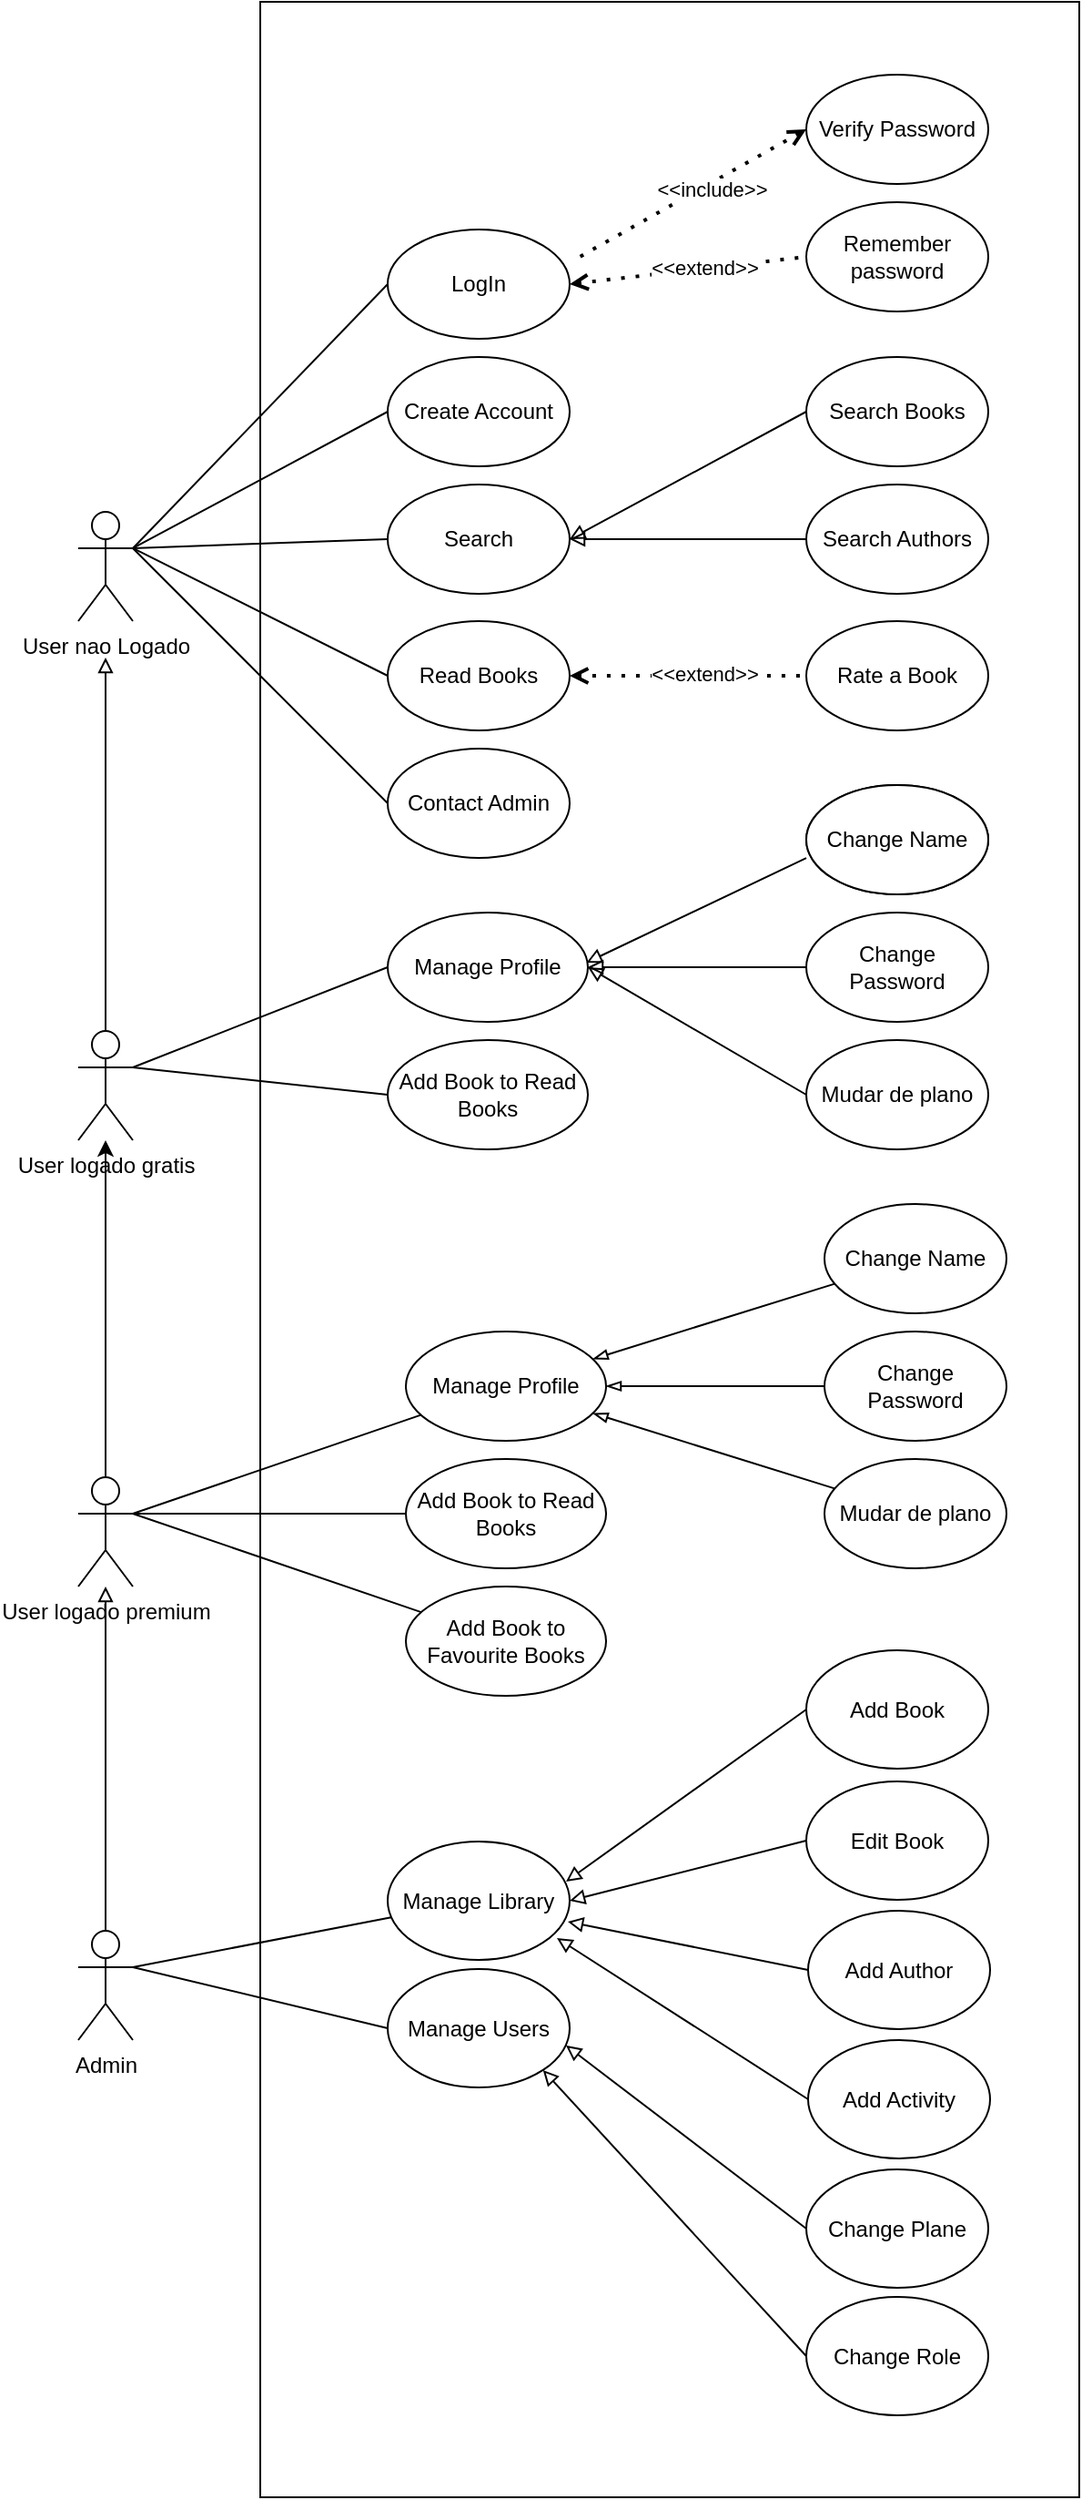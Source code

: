 <mxfile version="24.7.8">
  <diagram id="omykVcvxj6wv1aCUTrzD" name="Page-1">
    <mxGraphModel dx="1687" dy="984" grid="1" gridSize="10" guides="1" tooltips="1" connect="1" arrows="1" fold="1" page="1" pageScale="1" pageWidth="827" pageHeight="1169" background="none" math="0" shadow="0">
      <root>
        <mxCell id="0" />
        <mxCell id="1" parent="0" />
        <mxCell id="4zQCeFJQ16PvbZqgH5AZ-41" value="" style="rounded=0;whiteSpace=wrap;html=1;direction=south;" parent="1" vertex="1">
          <mxGeometry x="250" y="20" width="450" height="1370" as="geometry" />
        </mxCell>
        <mxCell id="Oudkh36TndCfi8sOj_yF-1" value="User nao Logado" style="shape=umlActor;verticalLabelPosition=bottom;verticalAlign=top;html=1;outlineConnect=0;" parent="1" vertex="1">
          <mxGeometry x="150" y="300" width="30" height="60" as="geometry" />
        </mxCell>
        <mxCell id="4zQCeFJQ16PvbZqgH5AZ-14" style="edgeStyle=orthogonalEdgeStyle;rounded=0;orthogonalLoop=1;jettySize=auto;html=1;endArrow=block;endFill=0;" parent="1" source="Oudkh36TndCfi8sOj_yF-2" edge="1">
          <mxGeometry relative="1" as="geometry">
            <mxPoint x="165" y="380" as="targetPoint" />
          </mxGeometry>
        </mxCell>
        <mxCell id="Oudkh36TndCfi8sOj_yF-2" value="User logado gratis" style="shape=umlActor;verticalLabelPosition=bottom;verticalAlign=top;html=1;outlineConnect=0;" parent="1" vertex="1">
          <mxGeometry x="150" y="585" width="30" height="60" as="geometry" />
        </mxCell>
        <mxCell id="4zQCeFJQ16PvbZqgH5AZ-23" style="edgeStyle=orthogonalEdgeStyle;rounded=0;orthogonalLoop=1;jettySize=auto;html=1;endArrow=block;endFill=0;" parent="1" source="Oudkh36TndCfi8sOj_yF-3" edge="1">
          <mxGeometry relative="1" as="geometry">
            <mxPoint x="165" y="890" as="targetPoint" />
          </mxGeometry>
        </mxCell>
        <mxCell id="Oudkh36TndCfi8sOj_yF-3" value="Admin" style="shape=umlActor;verticalLabelPosition=bottom;verticalAlign=top;html=1;outlineConnect=0;" parent="1" vertex="1">
          <mxGeometry x="150" y="1079" width="30" height="60" as="geometry" />
        </mxCell>
        <mxCell id="Oudkh36TndCfi8sOj_yF-4" value="" style="endArrow=none;html=1;exitX=1;exitY=0.333;exitDx=0;exitDy=0;exitPerimeter=0;entryX=0;entryY=0.5;entryDx=0;entryDy=0;" parent="1" source="Oudkh36TndCfi8sOj_yF-1" target="Oudkh36TndCfi8sOj_yF-9" edge="1">
          <mxGeometry width="50" height="50" relative="1" as="geometry">
            <mxPoint x="500" y="640" as="sourcePoint" />
            <mxPoint x="330" y="410" as="targetPoint" />
          </mxGeometry>
        </mxCell>
        <mxCell id="Oudkh36TndCfi8sOj_yF-5" value="" style="endArrow=none;html=1;entryX=0;entryY=0.5;entryDx=0;entryDy=0;exitX=1;exitY=0.333;exitDx=0;exitDy=0;exitPerimeter=0;" parent="1" source="Oudkh36TndCfi8sOj_yF-1" target="Oudkh36TndCfi8sOj_yF-10" edge="1">
          <mxGeometry width="50" height="50" relative="1" as="geometry">
            <mxPoint x="180" y="340" as="sourcePoint" />
            <mxPoint x="320" y="369.5" as="targetPoint" />
          </mxGeometry>
        </mxCell>
        <mxCell id="Oudkh36TndCfi8sOj_yF-6" value="" style="endArrow=none;html=1;exitX=1;exitY=0.333;exitDx=0;exitDy=0;exitPerimeter=0;entryX=0;entryY=0.5;entryDx=0;entryDy=0;" parent="1" source="Oudkh36TndCfi8sOj_yF-1" target="Oudkh36TndCfi8sOj_yF-11" edge="1">
          <mxGeometry width="50" height="50" relative="1" as="geometry">
            <mxPoint x="500" y="640" as="sourcePoint" />
            <mxPoint x="330" y="530" as="targetPoint" />
          </mxGeometry>
        </mxCell>
        <mxCell id="Oudkh36TndCfi8sOj_yF-9" value="LogIn" style="ellipse;whiteSpace=wrap;html=1;" parent="1" vertex="1">
          <mxGeometry x="320" y="145" width="100" height="60" as="geometry" />
        </mxCell>
        <mxCell id="Oudkh36TndCfi8sOj_yF-10" value="Create Account" style="ellipse;whiteSpace=wrap;html=1;" parent="1" vertex="1">
          <mxGeometry x="320" y="215" width="100" height="60" as="geometry" />
        </mxCell>
        <mxCell id="Oudkh36TndCfi8sOj_yF-11" value="Search" style="ellipse;whiteSpace=wrap;html=1;" parent="1" vertex="1">
          <mxGeometry x="320" y="285" width="100" height="60" as="geometry" />
        </mxCell>
        <mxCell id="4zQCeFJQ16PvbZqgH5AZ-3" value="" style="endArrow=none;dashed=1;html=1;dashPattern=1 3;strokeWidth=2;exitX=0;exitY=0.5;exitDx=0;exitDy=0;entryX=1.02;entryY=0.283;entryDx=0;entryDy=0;startArrow=open;startFill=0;entryPerimeter=0;" parent="1" source="4zQCeFJQ16PvbZqgH5AZ-4" target="Oudkh36TndCfi8sOj_yF-9" edge="1">
          <mxGeometry width="50" height="50" relative="1" as="geometry">
            <mxPoint x="470" y="350" as="sourcePoint" />
            <mxPoint x="340" y="700" as="targetPoint" />
          </mxGeometry>
        </mxCell>
        <mxCell id="4zQCeFJQ16PvbZqgH5AZ-8" value="&amp;lt;&amp;lt;include&amp;gt;&amp;gt;" style="edgeLabel;html=1;align=center;verticalAlign=middle;resizable=0;points=[];" parent="4zQCeFJQ16PvbZqgH5AZ-3" vertex="1" connectable="0">
          <mxGeometry x="-0.163" y="3" relative="1" as="geometry">
            <mxPoint as="offset" />
          </mxGeometry>
        </mxCell>
        <mxCell id="4zQCeFJQ16PvbZqgH5AZ-4" value="Verify Password" style="ellipse;whiteSpace=wrap;html=1;" parent="1" vertex="1">
          <mxGeometry x="550" y="60" width="100" height="60" as="geometry" />
        </mxCell>
        <mxCell id="4zQCeFJQ16PvbZqgH5AZ-5" value="Remember password" style="ellipse;whiteSpace=wrap;html=1;" parent="1" vertex="1">
          <mxGeometry x="550" y="130" width="100" height="60" as="geometry" />
        </mxCell>
        <mxCell id="4zQCeFJQ16PvbZqgH5AZ-6" value="" style="endArrow=none;dashed=1;html=1;dashPattern=1 3;strokeWidth=2;exitX=1;exitY=0.5;exitDx=0;exitDy=0;entryX=0;entryY=0.5;entryDx=0;entryDy=0;startArrow=open;startFill=0;" parent="1" source="Oudkh36TndCfi8sOj_yF-9" target="4zQCeFJQ16PvbZqgH5AZ-5" edge="1">
          <mxGeometry width="50" height="50" relative="1" as="geometry">
            <mxPoint x="470" y="596.98" as="sourcePoint" />
            <mxPoint x="528" y="530" as="targetPoint" />
          </mxGeometry>
        </mxCell>
        <mxCell id="4zQCeFJQ16PvbZqgH5AZ-7" value="&amp;lt;&amp;lt;extend&amp;gt;&amp;gt;" style="edgeLabel;html=1;align=center;verticalAlign=middle;resizable=0;points=[];" parent="4zQCeFJQ16PvbZqgH5AZ-6" vertex="1" connectable="0">
          <mxGeometry x="0.135" y="1" relative="1" as="geometry">
            <mxPoint as="offset" />
          </mxGeometry>
        </mxCell>
        <mxCell id="4zQCeFJQ16PvbZqgH5AZ-9" value="Read Books" style="ellipse;whiteSpace=wrap;html=1;" parent="1" vertex="1">
          <mxGeometry x="320" y="360" width="100" height="60" as="geometry" />
        </mxCell>
        <mxCell id="4zQCeFJQ16PvbZqgH5AZ-10" value="" style="endArrow=none;html=1;exitX=1;exitY=0.333;exitDx=0;exitDy=0;exitPerimeter=0;entryX=0;entryY=0.5;entryDx=0;entryDy=0;" parent="1" source="Oudkh36TndCfi8sOj_yF-1" target="4zQCeFJQ16PvbZqgH5AZ-9" edge="1">
          <mxGeometry width="50" height="50" relative="1" as="geometry">
            <mxPoint x="180" y="470" as="sourcePoint" />
            <mxPoint x="320" y="420" as="targetPoint" />
          </mxGeometry>
        </mxCell>
        <mxCell id="4zQCeFJQ16PvbZqgH5AZ-11" value="Add Book to Read Books" style="ellipse;whiteSpace=wrap;html=1;" parent="1" vertex="1">
          <mxGeometry x="320" y="590" width="110" height="60" as="geometry" />
        </mxCell>
        <mxCell id="4zQCeFJQ16PvbZqgH5AZ-12" value="" style="endArrow=none;html=1;exitX=1;exitY=0.333;exitDx=0;exitDy=0;exitPerimeter=0;entryX=0;entryY=0.5;entryDx=0;entryDy=0;" parent="1" source="Oudkh36TndCfi8sOj_yF-2" target="4zQCeFJQ16PvbZqgH5AZ-11" edge="1">
          <mxGeometry width="50" height="50" relative="1" as="geometry">
            <mxPoint x="230" y="600" as="sourcePoint" />
            <mxPoint x="370" y="620" as="targetPoint" />
          </mxGeometry>
        </mxCell>
        <mxCell id="4zQCeFJQ16PvbZqgH5AZ-15" value="Manage Profile" style="ellipse;whiteSpace=wrap;html=1;" parent="1" vertex="1">
          <mxGeometry x="320" y="520" width="110" height="60" as="geometry" />
        </mxCell>
        <mxCell id="4zQCeFJQ16PvbZqgH5AZ-16" value="" style="endArrow=none;html=1;exitX=1;exitY=0.333;exitDx=0;exitDy=0;exitPerimeter=0;entryX=0;entryY=0.5;entryDx=0;entryDy=0;" parent="1" source="Oudkh36TndCfi8sOj_yF-2" target="4zQCeFJQ16PvbZqgH5AZ-15" edge="1">
          <mxGeometry width="50" height="50" relative="1" as="geometry">
            <mxPoint x="180" y="690" as="sourcePoint" />
            <mxPoint x="320" y="690" as="targetPoint" />
          </mxGeometry>
        </mxCell>
        <mxCell id="4zQCeFJQ16PvbZqgH5AZ-17" value="Alterar Nome" style="ellipse;whiteSpace=wrap;html=1;" parent="1" vertex="1">
          <mxGeometry x="550" y="450" width="100" height="60" as="geometry" />
        </mxCell>
        <mxCell id="4zQCeFJQ16PvbZqgH5AZ-18" value="Change Password" style="ellipse;whiteSpace=wrap;html=1;" parent="1" vertex="1">
          <mxGeometry x="550" y="520" width="100" height="60" as="geometry" />
        </mxCell>
        <mxCell id="4zQCeFJQ16PvbZqgH5AZ-19" value="Mudar de plano" style="ellipse;whiteSpace=wrap;html=1;" parent="1" vertex="1">
          <mxGeometry x="550" y="590" width="100" height="60" as="geometry" />
        </mxCell>
        <mxCell id="4zQCeFJQ16PvbZqgH5AZ-20" value="" style="endArrow=block;html=1;entryX=0.993;entryY=0.458;entryDx=0;entryDy=0;entryPerimeter=0;exitX=0;exitY=0.667;exitDx=0;exitDy=0;exitPerimeter=0;endFill=0;" parent="1" source="4zQCeFJQ16PvbZqgH5AZ-17" target="4zQCeFJQ16PvbZqgH5AZ-15" edge="1">
          <mxGeometry width="50" height="50" relative="1" as="geometry">
            <mxPoint x="414" y="570" as="sourcePoint" />
            <mxPoint x="464" y="520" as="targetPoint" />
          </mxGeometry>
        </mxCell>
        <mxCell id="4zQCeFJQ16PvbZqgH5AZ-21" value="" style="endArrow=block;html=1;entryX=1;entryY=0.5;entryDx=0;entryDy=0;exitX=0;exitY=0.5;exitDx=0;exitDy=0;endFill=0;" parent="1" source="4zQCeFJQ16PvbZqgH5AZ-18" target="4zQCeFJQ16PvbZqgH5AZ-15" edge="1">
          <mxGeometry width="50" height="50" relative="1" as="geometry">
            <mxPoint x="480" y="530.02" as="sourcePoint" />
            <mxPoint x="422" y="614.0" as="targetPoint" />
          </mxGeometry>
        </mxCell>
        <mxCell id="4zQCeFJQ16PvbZqgH5AZ-22" value="" style="endArrow=block;html=1;entryX=1;entryY=0.5;entryDx=0;entryDy=0;exitX=0;exitY=0.5;exitDx=0;exitDy=0;endFill=0;" parent="1" source="4zQCeFJQ16PvbZqgH5AZ-19" target="4zQCeFJQ16PvbZqgH5AZ-15" edge="1">
          <mxGeometry width="50" height="50" relative="1" as="geometry">
            <mxPoint x="480" y="646.0" as="sourcePoint" />
            <mxPoint x="422" y="660.0" as="targetPoint" />
          </mxGeometry>
        </mxCell>
        <mxCell id="4zQCeFJQ16PvbZqgH5AZ-26" value="" style="endArrow=none;html=1;exitX=1;exitY=0.333;exitDx=0;exitDy=0;exitPerimeter=0;" parent="1" source="Oudkh36TndCfi8sOj_yF-3" target="4zQCeFJQ16PvbZqgH5AZ-27" edge="1">
          <mxGeometry width="50" height="50" relative="1" as="geometry">
            <mxPoint x="350" y="720" as="sourcePoint" />
            <mxPoint x="270" y="920" as="targetPoint" />
          </mxGeometry>
        </mxCell>
        <mxCell id="4zQCeFJQ16PvbZqgH5AZ-27" value="Manage Library" style="ellipse;whiteSpace=wrap;html=1;" parent="1" vertex="1">
          <mxGeometry x="320" y="1030" width="100" height="65" as="geometry" />
        </mxCell>
        <mxCell id="4zQCeFJQ16PvbZqgH5AZ-28" value="Add Book" style="ellipse;whiteSpace=wrap;html=1;" parent="1" vertex="1">
          <mxGeometry x="550" y="925" width="100" height="65" as="geometry" />
        </mxCell>
        <mxCell id="4zQCeFJQ16PvbZqgH5AZ-29" value="Edit Book" style="ellipse;whiteSpace=wrap;html=1;" parent="1" vertex="1">
          <mxGeometry x="550" y="997" width="100" height="65" as="geometry" />
        </mxCell>
        <mxCell id="4zQCeFJQ16PvbZqgH5AZ-30" value="Manage Users" style="ellipse;whiteSpace=wrap;html=1;" parent="1" vertex="1">
          <mxGeometry x="320" y="1100" width="100" height="65" as="geometry" />
        </mxCell>
        <mxCell id="4zQCeFJQ16PvbZqgH5AZ-32" value="" style="endArrow=block;html=1;entryX=0.98;entryY=0.338;entryDx=0;entryDy=0;exitX=0;exitY=0.5;exitDx=0;exitDy=0;endFill=0;entryPerimeter=0;" parent="1" source="4zQCeFJQ16PvbZqgH5AZ-28" target="4zQCeFJQ16PvbZqgH5AZ-27" edge="1">
          <mxGeometry width="50" height="50" relative="1" as="geometry">
            <mxPoint x="450" y="830" as="sourcePoint" />
            <mxPoint x="390" y="760" as="targetPoint" />
          </mxGeometry>
        </mxCell>
        <mxCell id="4zQCeFJQ16PvbZqgH5AZ-33" value="" style="endArrow=block;html=1;entryX=1;entryY=0.5;entryDx=0;entryDy=0;exitX=0;exitY=0.5;exitDx=0;exitDy=0;endFill=0;" parent="1" source="4zQCeFJQ16PvbZqgH5AZ-29" target="4zQCeFJQ16PvbZqgH5AZ-27" edge="1">
          <mxGeometry width="50" height="50" relative="1" as="geometry">
            <mxPoint x="480" y="802.5" as="sourcePoint" />
            <mxPoint x="418" y="851.97" as="targetPoint" />
          </mxGeometry>
        </mxCell>
        <mxCell id="4zQCeFJQ16PvbZqgH5AZ-38" value="" style="endArrow=none;html=1;entryX=0;entryY=0.5;entryDx=0;entryDy=0;exitX=1;exitY=0.333;exitDx=0;exitDy=0;exitPerimeter=0;" parent="1" source="Oudkh36TndCfi8sOj_yF-3" target="4zQCeFJQ16PvbZqgH5AZ-30" edge="1">
          <mxGeometry width="50" height="50" relative="1" as="geometry">
            <mxPoint x="190" y="840" as="sourcePoint" />
            <mxPoint x="404.672" y="939.998" as="targetPoint" />
          </mxGeometry>
        </mxCell>
        <mxCell id="4zQCeFJQ16PvbZqgH5AZ-39" value="Contact Admin" style="ellipse;whiteSpace=wrap;html=1;" parent="1" vertex="1">
          <mxGeometry x="320" y="430" width="100" height="60" as="geometry" />
        </mxCell>
        <mxCell id="4zQCeFJQ16PvbZqgH5AZ-40" value="" style="endArrow=none;html=1;exitX=1;exitY=0.333;exitDx=0;exitDy=0;exitPerimeter=0;entryX=0;entryY=0.5;entryDx=0;entryDy=0;" parent="1" source="Oudkh36TndCfi8sOj_yF-1" target="4zQCeFJQ16PvbZqgH5AZ-39" edge="1">
          <mxGeometry width="50" height="50" relative="1" as="geometry">
            <mxPoint x="180" y="470" as="sourcePoint" />
            <mxPoint x="320" y="390" as="targetPoint" />
          </mxGeometry>
        </mxCell>
        <mxCell id="4zQCeFJQ16PvbZqgH5AZ-44" value="Search Books" style="ellipse;whiteSpace=wrap;html=1;" parent="1" vertex="1">
          <mxGeometry x="550" y="215" width="100" height="60" as="geometry" />
        </mxCell>
        <mxCell id="4zQCeFJQ16PvbZqgH5AZ-45" value="Search Authors" style="ellipse;whiteSpace=wrap;html=1;" parent="1" vertex="1">
          <mxGeometry x="550" y="285" width="100" height="60" as="geometry" />
        </mxCell>
        <mxCell id="4zQCeFJQ16PvbZqgH5AZ-46" value="" style="endArrow=block;html=1;entryX=1;entryY=0.5;entryDx=0;entryDy=0;exitX=0;exitY=0.5;exitDx=0;exitDy=0;endFill=0;" parent="1" source="4zQCeFJQ16PvbZqgH5AZ-44" target="Oudkh36TndCfi8sOj_yF-11" edge="1">
          <mxGeometry width="50" height="50" relative="1" as="geometry">
            <mxPoint x="500.7" y="400" as="sourcePoint" />
            <mxPoint x="440.0" y="447.46" as="targetPoint" />
          </mxGeometry>
        </mxCell>
        <mxCell id="4zQCeFJQ16PvbZqgH5AZ-47" value="" style="endArrow=block;html=1;entryX=1;entryY=0.5;entryDx=0;entryDy=0;exitX=0;exitY=0.5;exitDx=0;exitDy=0;endFill=0;" parent="1" source="4zQCeFJQ16PvbZqgH5AZ-45" target="Oudkh36TndCfi8sOj_yF-11" edge="1">
          <mxGeometry width="50" height="50" relative="1" as="geometry">
            <mxPoint x="510.0" y="425" as="sourcePoint" />
            <mxPoint x="450.0" y="460" as="targetPoint" />
          </mxGeometry>
        </mxCell>
        <mxCell id="4zQCeFJQ16PvbZqgH5AZ-49" value="Change Name" style="ellipse;whiteSpace=wrap;html=1;" parent="1" vertex="1">
          <mxGeometry x="550" y="450" width="100" height="60" as="geometry" />
        </mxCell>
        <mxCell id="ef1DHnVI0DyNT29l7yHc-1" value="" style="endArrow=none;dashed=1;html=1;dashPattern=1 3;strokeWidth=2;exitX=1;exitY=0.5;exitDx=0;exitDy=0;entryX=0;entryY=0.5;entryDx=0;entryDy=0;startArrow=open;startFill=0;" parent="1" source="4zQCeFJQ16PvbZqgH5AZ-9" target="ef1DHnVI0DyNT29l7yHc-3" edge="1">
          <mxGeometry width="50" height="50" relative="1" as="geometry">
            <mxPoint x="430" y="397.5" as="sourcePoint" />
            <mxPoint x="540" y="390" as="targetPoint" />
          </mxGeometry>
        </mxCell>
        <mxCell id="ef1DHnVI0DyNT29l7yHc-2" value="&amp;lt;&amp;lt;extend&amp;gt;&amp;gt;" style="edgeLabel;html=1;align=center;verticalAlign=middle;resizable=0;points=[];" parent="ef1DHnVI0DyNT29l7yHc-1" vertex="1" connectable="0">
          <mxGeometry x="0.135" y="1" relative="1" as="geometry">
            <mxPoint as="offset" />
          </mxGeometry>
        </mxCell>
        <mxCell id="ef1DHnVI0DyNT29l7yHc-3" value="Rate a Book" style="ellipse;whiteSpace=wrap;html=1;" parent="1" vertex="1">
          <mxGeometry x="550" y="360" width="100" height="60" as="geometry" />
        </mxCell>
        <mxCell id="WhZ2Je3i_qUYsZtUtc93-1" value="Add Author" style="ellipse;whiteSpace=wrap;html=1;" parent="1" vertex="1">
          <mxGeometry x="551" y="1068" width="100" height="65" as="geometry" />
        </mxCell>
        <mxCell id="WhZ2Je3i_qUYsZtUtc93-2" value="" style="endArrow=block;html=1;entryX=0.99;entryY=0.677;entryDx=0;entryDy=0;exitX=0;exitY=0.5;exitDx=0;exitDy=0;endFill=0;entryPerimeter=0;" parent="1" source="WhZ2Je3i_qUYsZtUtc93-1" target="4zQCeFJQ16PvbZqgH5AZ-27" edge="1">
          <mxGeometry width="50" height="50" relative="1" as="geometry">
            <mxPoint x="560" y="838" as="sourcePoint" />
            <mxPoint x="430" y="813" as="targetPoint" />
          </mxGeometry>
        </mxCell>
        <mxCell id="WhZ2Je3i_qUYsZtUtc93-3" value="Add Activity" style="ellipse;whiteSpace=wrap;html=1;" parent="1" vertex="1">
          <mxGeometry x="551" y="1139" width="100" height="65" as="geometry" />
        </mxCell>
        <mxCell id="WhZ2Je3i_qUYsZtUtc93-4" value="" style="endArrow=block;html=1;entryX=0.93;entryY=0.815;entryDx=0;entryDy=0;exitX=0;exitY=0.5;exitDx=0;exitDy=0;endFill=0;entryPerimeter=0;" parent="1" source="WhZ2Je3i_qUYsZtUtc93-3" target="4zQCeFJQ16PvbZqgH5AZ-27" edge="1">
          <mxGeometry width="50" height="50" relative="1" as="geometry">
            <mxPoint x="560" y="913" as="sourcePoint" />
            <mxPoint x="429" y="824" as="targetPoint" />
          </mxGeometry>
        </mxCell>
        <mxCell id="WhZ2Je3i_qUYsZtUtc93-5" value="Change Plane" style="ellipse;whiteSpace=wrap;html=1;" parent="1" vertex="1">
          <mxGeometry x="550" y="1210" width="100" height="65" as="geometry" />
        </mxCell>
        <mxCell id="WhZ2Je3i_qUYsZtUtc93-6" value="Change Role" style="ellipse;whiteSpace=wrap;html=1;" parent="1" vertex="1">
          <mxGeometry x="550" y="1280" width="100" height="65" as="geometry" />
        </mxCell>
        <mxCell id="WhZ2Je3i_qUYsZtUtc93-7" value="" style="endArrow=block;html=1;entryX=0.98;entryY=0.646;entryDx=0;entryDy=0;exitX=0;exitY=0.5;exitDx=0;exitDy=0;endFill=0;entryPerimeter=0;" parent="1" source="WhZ2Je3i_qUYsZtUtc93-5" target="4zQCeFJQ16PvbZqgH5AZ-30" edge="1">
          <mxGeometry width="50" height="50" relative="1" as="geometry">
            <mxPoint x="561" y="922" as="sourcePoint" />
            <mxPoint x="423" y="833" as="targetPoint" />
          </mxGeometry>
        </mxCell>
        <mxCell id="WhZ2Je3i_qUYsZtUtc93-8" value="" style="endArrow=block;html=1;entryX=1;entryY=1;entryDx=0;entryDy=0;exitX=0;exitY=0.5;exitDx=0;exitDy=0;endFill=0;" parent="1" source="WhZ2Je3i_qUYsZtUtc93-6" target="4zQCeFJQ16PvbZqgH5AZ-30" edge="1">
          <mxGeometry width="50" height="50" relative="1" as="geometry">
            <mxPoint x="560" y="993" as="sourcePoint" />
            <mxPoint x="428" y="892" as="targetPoint" />
          </mxGeometry>
        </mxCell>
        <mxCell id="7lC7gjRgz7EqKsgW46sM-5" value="" style="edgeStyle=orthogonalEdgeStyle;rounded=0;orthogonalLoop=1;jettySize=auto;html=1;" edge="1" parent="1" source="7lC7gjRgz7EqKsgW46sM-2" target="Oudkh36TndCfi8sOj_yF-2">
          <mxGeometry relative="1" as="geometry">
            <mxPoint x="165" y="750" as="targetPoint" />
          </mxGeometry>
        </mxCell>
        <mxCell id="7lC7gjRgz7EqKsgW46sM-2" value="User logado premium" style="shape=umlActor;verticalLabelPosition=bottom;verticalAlign=top;html=1;outlineConnect=0;" vertex="1" parent="1">
          <mxGeometry x="150" y="830" width="30" height="60" as="geometry" />
        </mxCell>
        <mxCell id="7lC7gjRgz7EqKsgW46sM-6" value="Add Book to Read Books" style="ellipse;whiteSpace=wrap;html=1;" vertex="1" parent="1">
          <mxGeometry x="330" y="820" width="110" height="60" as="geometry" />
        </mxCell>
        <mxCell id="7lC7gjRgz7EqKsgW46sM-7" value="Manage Profile" style="ellipse;whiteSpace=wrap;html=1;" vertex="1" parent="1">
          <mxGeometry x="330" y="750" width="110" height="60" as="geometry" />
        </mxCell>
        <mxCell id="7lC7gjRgz7EqKsgW46sM-8" value="Change Password" style="ellipse;whiteSpace=wrap;html=1;" vertex="1" parent="1">
          <mxGeometry x="560" y="750" width="100" height="60" as="geometry" />
        </mxCell>
        <mxCell id="7lC7gjRgz7EqKsgW46sM-9" value="Mudar de plano" style="ellipse;whiteSpace=wrap;html=1;" vertex="1" parent="1">
          <mxGeometry x="560" y="820" width="100" height="60" as="geometry" />
        </mxCell>
        <mxCell id="7lC7gjRgz7EqKsgW46sM-10" value="Change Name" style="ellipse;whiteSpace=wrap;html=1;" vertex="1" parent="1">
          <mxGeometry x="560" y="680" width="100" height="60" as="geometry" />
        </mxCell>
        <mxCell id="7lC7gjRgz7EqKsgW46sM-11" value="Add Book to Favourite Books" style="ellipse;whiteSpace=wrap;html=1;" vertex="1" parent="1">
          <mxGeometry x="330" y="890" width="110" height="60" as="geometry" />
        </mxCell>
        <mxCell id="7lC7gjRgz7EqKsgW46sM-19" value="" style="endArrow=blockThin;html=1;rounded=0;endFill=0;" edge="1" parent="1" source="7lC7gjRgz7EqKsgW46sM-9" target="7lC7gjRgz7EqKsgW46sM-7">
          <mxGeometry width="50" height="50" relative="1" as="geometry">
            <mxPoint x="576" y="734" as="sourcePoint" />
            <mxPoint x="443" y="775" as="targetPoint" />
          </mxGeometry>
        </mxCell>
        <mxCell id="7lC7gjRgz7EqKsgW46sM-20" value="" style="endArrow=blockThin;html=1;rounded=0;endFill=0;" edge="1" parent="1" source="7lC7gjRgz7EqKsgW46sM-8" target="7lC7gjRgz7EqKsgW46sM-7">
          <mxGeometry width="50" height="50" relative="1" as="geometry">
            <mxPoint x="576" y="846" as="sourcePoint" />
            <mxPoint x="443" y="805" as="targetPoint" />
          </mxGeometry>
        </mxCell>
        <mxCell id="7lC7gjRgz7EqKsgW46sM-21" value="" style="endArrow=blockThin;html=1;rounded=0;endFill=0;" edge="1" parent="1" source="7lC7gjRgz7EqKsgW46sM-10" target="7lC7gjRgz7EqKsgW46sM-7">
          <mxGeometry width="50" height="50" relative="1" as="geometry">
            <mxPoint x="586" y="856" as="sourcePoint" />
            <mxPoint x="453" y="815" as="targetPoint" />
          </mxGeometry>
        </mxCell>
        <mxCell id="7lC7gjRgz7EqKsgW46sM-22" value="" style="endArrow=none;html=1;rounded=0;entryX=1;entryY=0.333;entryDx=0;entryDy=0;entryPerimeter=0;" edge="1" parent="1" source="7lC7gjRgz7EqKsgW46sM-7" target="7lC7gjRgz7EqKsgW46sM-2">
          <mxGeometry width="50" height="50" relative="1" as="geometry">
            <mxPoint x="560" y="850" as="sourcePoint" />
            <mxPoint x="610" y="800" as="targetPoint" />
          </mxGeometry>
        </mxCell>
        <mxCell id="7lC7gjRgz7EqKsgW46sM-23" value="" style="endArrow=none;html=1;rounded=0;entryX=1;entryY=0.333;entryDx=0;entryDy=0;entryPerimeter=0;" edge="1" parent="1" source="7lC7gjRgz7EqKsgW46sM-6" target="7lC7gjRgz7EqKsgW46sM-2">
          <mxGeometry width="50" height="50" relative="1" as="geometry">
            <mxPoint x="350" y="808" as="sourcePoint" />
            <mxPoint x="190" y="890" as="targetPoint" />
          </mxGeometry>
        </mxCell>
        <mxCell id="7lC7gjRgz7EqKsgW46sM-24" value="" style="endArrow=none;html=1;rounded=0;entryX=1;entryY=0.333;entryDx=0;entryDy=0;entryPerimeter=0;" edge="1" parent="1" source="7lC7gjRgz7EqKsgW46sM-11" target="7lC7gjRgz7EqKsgW46sM-2">
          <mxGeometry width="50" height="50" relative="1" as="geometry">
            <mxPoint x="360" y="818" as="sourcePoint" />
            <mxPoint x="185" y="887" as="targetPoint" />
          </mxGeometry>
        </mxCell>
      </root>
    </mxGraphModel>
  </diagram>
</mxfile>
